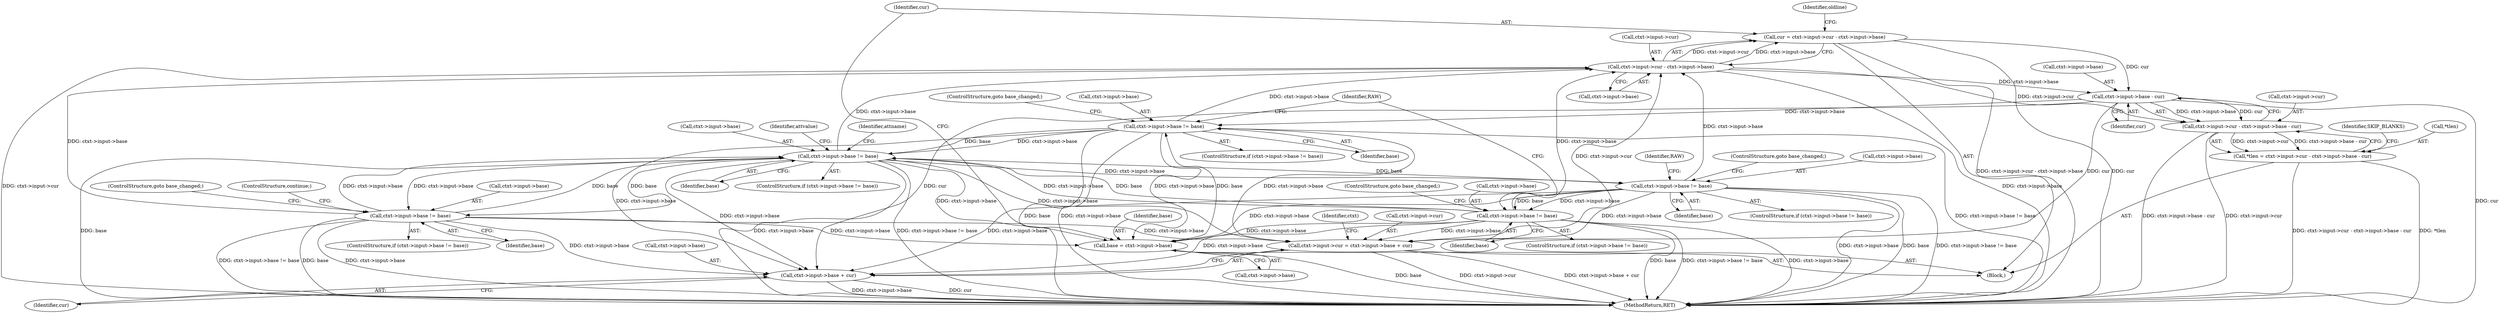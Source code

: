 digraph "0_Chrome_d0947db40187f4708c58e64cbd6013faf9eddeed_33@integer" {
"1000177" [label="(Call,cur = ctxt->input->cur - ctxt->input->base)"];
"1000179" [label="(Call,ctxt->input->cur - ctxt->input->base)"];
"1001548" [label="(Call,ctxt->input->cur = ctxt->input->base + cur)"];
"1000708" [label="(Call,ctxt->input->base != base)"];
"1000327" [label="(Call,ctxt->input->base != base)"];
"1000260" [label="(Call,ctxt->input->base != base)"];
"1000250" [label="(Call,ctxt->input->base - cur)"];
"1000177" [label="(Call,cur = ctxt->input->cur - ctxt->input->base)"];
"1000170" [label="(Call,base = ctxt->input->base)"];
"1000827" [label="(Call,ctxt->input->base != base)"];
"1000888" [label="(Call,ctxt->input->base != base)"];
"1000244" [label="(Call,ctxt->input->cur - ctxt->input->base - cur)"];
"1000241" [label="(Call,*tlen = ctxt->input->cur - ctxt->input->base - cur)"];
"1001554" [label="(Call,ctxt->input->base + cur)"];
"1000185" [label="(Call,ctxt->input->base)"];
"1000251" [label="(Call,ctxt->input->base)"];
"1001554" [label="(Call,ctxt->input->base + cur)"];
"1000352" [label="(Identifier,attname)"];
"1000261" [label="(Call,ctxt->input->base)"];
"1000272" [label="(Identifier,RAW)"];
"1000191" [label="(Identifier,oldline)"];
"1000245" [label="(Call,ctxt->input->cur)"];
"1000707" [label="(ControlStructure,if (ctxt->input->base != base))"];
"1000326" [label="(ControlStructure,if (ctxt->input->base != base))"];
"1000895" [label="(ControlStructure,goto base_changed;)"];
"1000894" [label="(Identifier,base)"];
"1000250" [label="(Call,ctxt->input->base - cur)"];
"1000257" [label="(Identifier,SKIP_BLANKS)"];
"1000708" [label="(Call,ctxt->input->base != base)"];
"1001555" [label="(Call,ctxt->input->base)"];
"1000177" [label="(Call,cur = ctxt->input->cur - ctxt->input->base)"];
"1000328" [label="(Call,ctxt->input->base)"];
"1000266" [label="(Identifier,base)"];
"1000179" [label="(Call,ctxt->input->cur - ctxt->input->base)"];
"1000827" [label="(Call,ctxt->input->base != base)"];
"1000256" [label="(Identifier,cur)"];
"1000125" [label="(Block,)"];
"1000170" [label="(Call,base = ctxt->input->base)"];
"1000828" [label="(Call,ctxt->input->base)"];
"1000838" [label="(Identifier,RAW)"];
"1000242" [label="(Call,*tlen)"];
"1000338" [label="(Identifier,attvalue)"];
"1000714" [label="(Identifier,base)"];
"1000709" [label="(Call,ctxt->input->base)"];
"1000888" [label="(Call,ctxt->input->base != base)"];
"1000889" [label="(Call,ctxt->input->base)"];
"1001585" [label="(MethodReturn,RET)"];
"1001560" [label="(Identifier,cur)"];
"1000887" [label="(ControlStructure,if (ctxt->input->base != base))"];
"1000260" [label="(Call,ctxt->input->base != base)"];
"1000178" [label="(Identifier,cur)"];
"1000172" [label="(Call,ctxt->input->base)"];
"1000241" [label="(Call,*tlen = ctxt->input->cur - ctxt->input->base - cur)"];
"1000715" [label="(ControlStructure,goto base_changed;)"];
"1000833" [label="(Identifier,base)"];
"1001564" [label="(Identifier,ctxt)"];
"1000327" [label="(Call,ctxt->input->base != base)"];
"1000826" [label="(ControlStructure,if (ctxt->input->base != base))"];
"1000180" [label="(Call,ctxt->input->cur)"];
"1000259" [label="(ControlStructure,if (ctxt->input->base != base))"];
"1000834" [label="(ControlStructure,goto base_changed;)"];
"1001549" [label="(Call,ctxt->input->cur)"];
"1000244" [label="(Call,ctxt->input->cur - ctxt->input->base - cur)"];
"1001548" [label="(Call,ctxt->input->cur = ctxt->input->base + cur)"];
"1000716" [label="(ControlStructure,continue;)"];
"1000267" [label="(ControlStructure,goto base_changed;)"];
"1000171" [label="(Identifier,base)"];
"1000333" [label="(Identifier,base)"];
"1000177" -> "1000125"  [label="AST: "];
"1000177" -> "1000179"  [label="CFG: "];
"1000178" -> "1000177"  [label="AST: "];
"1000179" -> "1000177"  [label="AST: "];
"1000191" -> "1000177"  [label="CFG: "];
"1000177" -> "1001585"  [label="DDG: cur"];
"1000177" -> "1001585"  [label="DDG: ctxt->input->cur - ctxt->input->base"];
"1000179" -> "1000177"  [label="DDG: ctxt->input->cur"];
"1000179" -> "1000177"  [label="DDG: ctxt->input->base"];
"1000177" -> "1000250"  [label="DDG: cur"];
"1000179" -> "1000185"  [label="CFG: "];
"1000180" -> "1000179"  [label="AST: "];
"1000185" -> "1000179"  [label="AST: "];
"1000179" -> "1001585"  [label="DDG: ctxt->input->base"];
"1000179" -> "1001585"  [label="DDG: ctxt->input->cur"];
"1001548" -> "1000179"  [label="DDG: ctxt->input->cur"];
"1000708" -> "1000179"  [label="DDG: ctxt->input->base"];
"1000327" -> "1000179"  [label="DDG: ctxt->input->base"];
"1000827" -> "1000179"  [label="DDG: ctxt->input->base"];
"1000260" -> "1000179"  [label="DDG: ctxt->input->base"];
"1000888" -> "1000179"  [label="DDG: ctxt->input->base"];
"1000179" -> "1000244"  [label="DDG: ctxt->input->cur"];
"1000179" -> "1000250"  [label="DDG: ctxt->input->base"];
"1001548" -> "1000125"  [label="AST: "];
"1001548" -> "1001554"  [label="CFG: "];
"1001549" -> "1001548"  [label="AST: "];
"1001554" -> "1001548"  [label="AST: "];
"1001564" -> "1001548"  [label="CFG: "];
"1001548" -> "1001585"  [label="DDG: ctxt->input->base + cur"];
"1001548" -> "1001585"  [label="DDG: ctxt->input->cur"];
"1000708" -> "1001548"  [label="DDG: ctxt->input->base"];
"1000327" -> "1001548"  [label="DDG: ctxt->input->base"];
"1000827" -> "1001548"  [label="DDG: ctxt->input->base"];
"1000260" -> "1001548"  [label="DDG: ctxt->input->base"];
"1000888" -> "1001548"  [label="DDG: ctxt->input->base"];
"1000250" -> "1001548"  [label="DDG: cur"];
"1000708" -> "1000707"  [label="AST: "];
"1000708" -> "1000714"  [label="CFG: "];
"1000709" -> "1000708"  [label="AST: "];
"1000714" -> "1000708"  [label="AST: "];
"1000715" -> "1000708"  [label="CFG: "];
"1000716" -> "1000708"  [label="CFG: "];
"1000708" -> "1001585"  [label="DDG: base"];
"1000708" -> "1001585"  [label="DDG: ctxt->input->base"];
"1000708" -> "1001585"  [label="DDG: ctxt->input->base != base"];
"1000708" -> "1000170"  [label="DDG: ctxt->input->base"];
"1000708" -> "1000327"  [label="DDG: ctxt->input->base"];
"1000708" -> "1000327"  [label="DDG: base"];
"1000327" -> "1000708"  [label="DDG: ctxt->input->base"];
"1000327" -> "1000708"  [label="DDG: base"];
"1000708" -> "1001554"  [label="DDG: ctxt->input->base"];
"1000327" -> "1000326"  [label="AST: "];
"1000327" -> "1000333"  [label="CFG: "];
"1000328" -> "1000327"  [label="AST: "];
"1000333" -> "1000327"  [label="AST: "];
"1000338" -> "1000327"  [label="CFG: "];
"1000352" -> "1000327"  [label="CFG: "];
"1000327" -> "1001585"  [label="DDG: base"];
"1000327" -> "1001585"  [label="DDG: ctxt->input->base"];
"1000327" -> "1001585"  [label="DDG: ctxt->input->base != base"];
"1000327" -> "1000170"  [label="DDG: ctxt->input->base"];
"1000260" -> "1000327"  [label="DDG: ctxt->input->base"];
"1000260" -> "1000327"  [label="DDG: base"];
"1000888" -> "1000327"  [label="DDG: ctxt->input->base"];
"1000888" -> "1000327"  [label="DDG: base"];
"1000327" -> "1000827"  [label="DDG: ctxt->input->base"];
"1000327" -> "1000827"  [label="DDG: base"];
"1000327" -> "1001554"  [label="DDG: ctxt->input->base"];
"1000260" -> "1000259"  [label="AST: "];
"1000260" -> "1000266"  [label="CFG: "];
"1000261" -> "1000260"  [label="AST: "];
"1000266" -> "1000260"  [label="AST: "];
"1000267" -> "1000260"  [label="CFG: "];
"1000272" -> "1000260"  [label="CFG: "];
"1000260" -> "1001585"  [label="DDG: ctxt->input->base != base"];
"1000260" -> "1001585"  [label="DDG: base"];
"1000260" -> "1001585"  [label="DDG: ctxt->input->base"];
"1000260" -> "1000170"  [label="DDG: ctxt->input->base"];
"1000250" -> "1000260"  [label="DDG: ctxt->input->base"];
"1000170" -> "1000260"  [label="DDG: base"];
"1000260" -> "1001554"  [label="DDG: ctxt->input->base"];
"1000250" -> "1000244"  [label="AST: "];
"1000250" -> "1000256"  [label="CFG: "];
"1000251" -> "1000250"  [label="AST: "];
"1000256" -> "1000250"  [label="AST: "];
"1000244" -> "1000250"  [label="CFG: "];
"1000250" -> "1001585"  [label="DDG: cur"];
"1000250" -> "1000244"  [label="DDG: ctxt->input->base"];
"1000250" -> "1000244"  [label="DDG: cur"];
"1000250" -> "1001554"  [label="DDG: cur"];
"1000170" -> "1000125"  [label="AST: "];
"1000170" -> "1000172"  [label="CFG: "];
"1000171" -> "1000170"  [label="AST: "];
"1000172" -> "1000170"  [label="AST: "];
"1000178" -> "1000170"  [label="CFG: "];
"1000170" -> "1001585"  [label="DDG: base"];
"1000827" -> "1000170"  [label="DDG: ctxt->input->base"];
"1000888" -> "1000170"  [label="DDG: ctxt->input->base"];
"1000827" -> "1000826"  [label="AST: "];
"1000827" -> "1000833"  [label="CFG: "];
"1000828" -> "1000827"  [label="AST: "];
"1000833" -> "1000827"  [label="AST: "];
"1000834" -> "1000827"  [label="CFG: "];
"1000838" -> "1000827"  [label="CFG: "];
"1000827" -> "1001585"  [label="DDG: ctxt->input->base != base"];
"1000827" -> "1001585"  [label="DDG: ctxt->input->base"];
"1000827" -> "1001585"  [label="DDG: base"];
"1000827" -> "1000888"  [label="DDG: ctxt->input->base"];
"1000827" -> "1000888"  [label="DDG: base"];
"1000827" -> "1001554"  [label="DDG: ctxt->input->base"];
"1000888" -> "1000887"  [label="AST: "];
"1000888" -> "1000894"  [label="CFG: "];
"1000889" -> "1000888"  [label="AST: "];
"1000894" -> "1000888"  [label="AST: "];
"1000272" -> "1000888"  [label="CFG: "];
"1000895" -> "1000888"  [label="CFG: "];
"1000888" -> "1001585"  [label="DDG: base"];
"1000888" -> "1001585"  [label="DDG: ctxt->input->base != base"];
"1000888" -> "1001585"  [label="DDG: ctxt->input->base"];
"1000888" -> "1001554"  [label="DDG: ctxt->input->base"];
"1000244" -> "1000241"  [label="AST: "];
"1000245" -> "1000244"  [label="AST: "];
"1000241" -> "1000244"  [label="CFG: "];
"1000244" -> "1001585"  [label="DDG: ctxt->input->base - cur"];
"1000244" -> "1001585"  [label="DDG: ctxt->input->cur"];
"1000244" -> "1000241"  [label="DDG: ctxt->input->cur"];
"1000244" -> "1000241"  [label="DDG: ctxt->input->base - cur"];
"1000241" -> "1000125"  [label="AST: "];
"1000242" -> "1000241"  [label="AST: "];
"1000257" -> "1000241"  [label="CFG: "];
"1000241" -> "1001585"  [label="DDG: *tlen"];
"1000241" -> "1001585"  [label="DDG: ctxt->input->cur - ctxt->input->base - cur"];
"1001554" -> "1001560"  [label="CFG: "];
"1001555" -> "1001554"  [label="AST: "];
"1001560" -> "1001554"  [label="AST: "];
"1001554" -> "1001585"  [label="DDG: ctxt->input->base"];
"1001554" -> "1001585"  [label="DDG: cur"];
}
